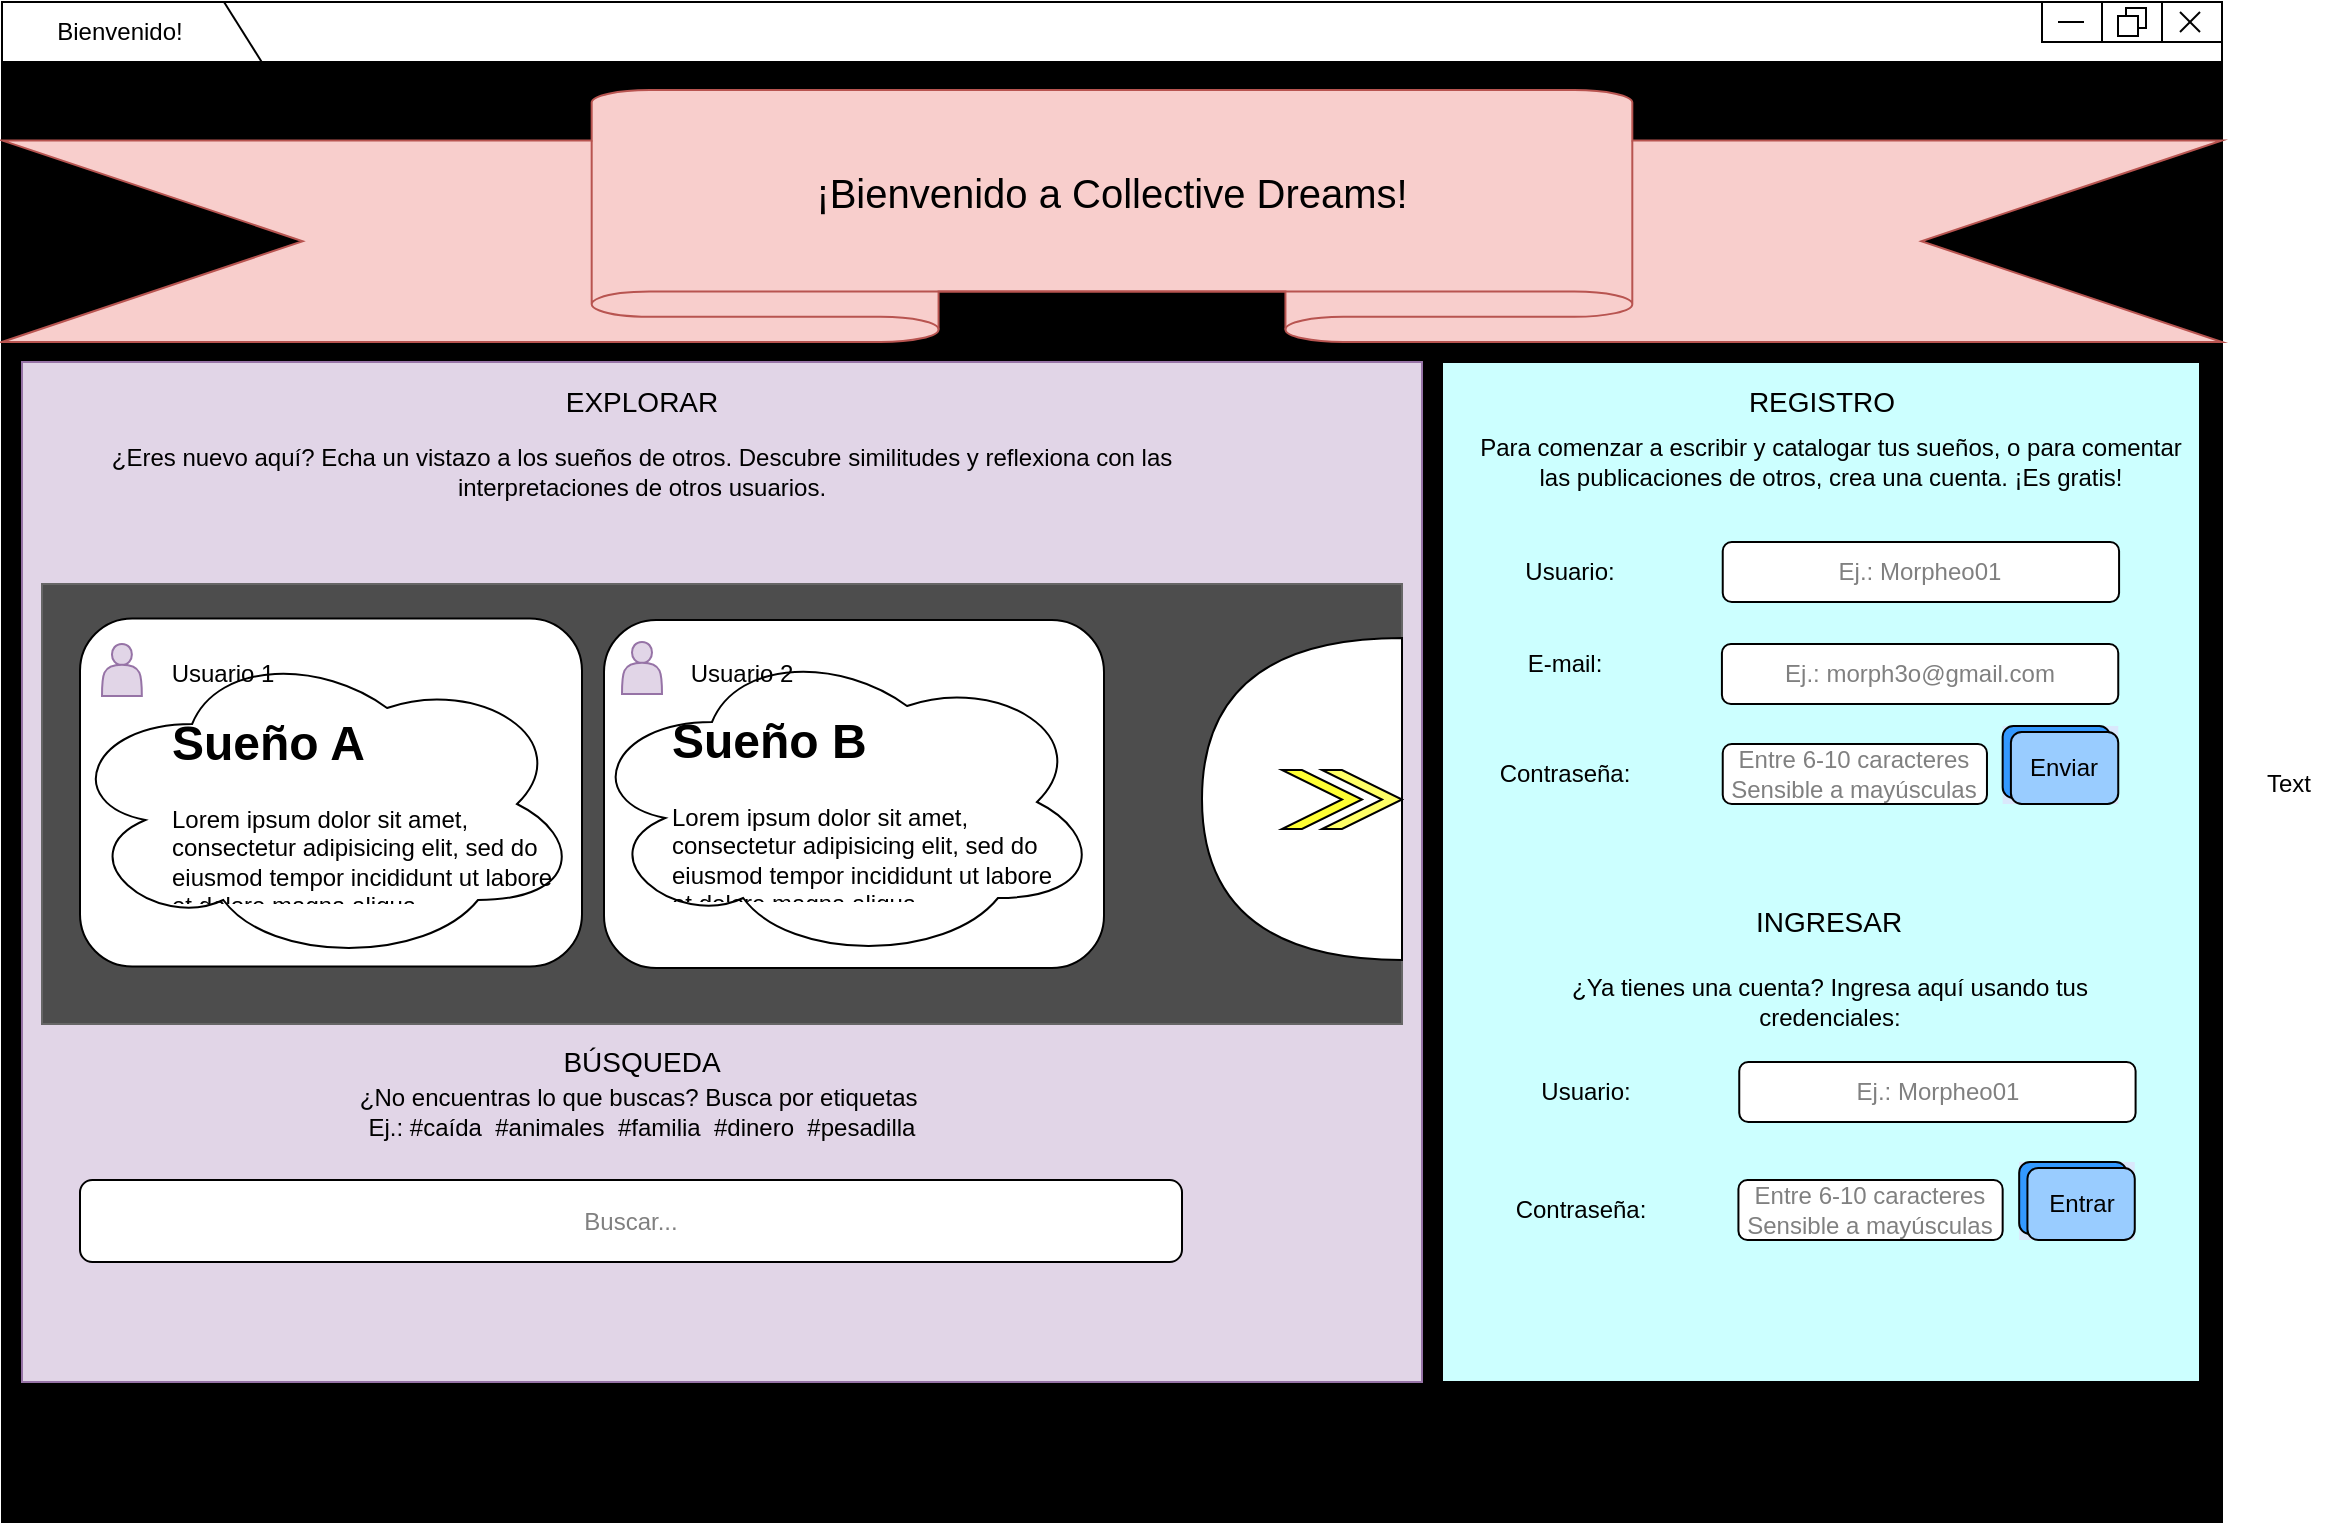 <mxfile version="13.0.7" type="device"><diagram id="i9iEBFIdnA5DWVPTskQb" name="Página-1"><mxGraphModel dx="1422" dy="846" grid="1" gridSize="10" guides="1" tooltips="1" connect="1" arrows="1" fold="1" page="1" pageScale="1" pageWidth="1169" pageHeight="827" math="0" shadow="0"><root><mxCell id="0"/><mxCell id="1" parent="0"/><mxCell id="NNlwYSN1FgbP666BztTn-2" value="" style="rounded=0;whiteSpace=wrap;html=1;container=1;" vertex="1" parent="1"><mxGeometry x="40" y="40" width="1110" height="760" as="geometry"/></mxCell><mxCell id="NNlwYSN1FgbP666BztTn-3" value="" style="rounded=0;whiteSpace=wrap;html=1;fillColor=#000000;" vertex="1" parent="1"><mxGeometry x="40" y="70" width="1110" height="730" as="geometry"/></mxCell><mxCell id="NNlwYSN1FgbP666BztTn-28" value="" style="rounded=0;whiteSpace=wrap;html=1;fillColor=#e1d5e7;strokeColor=#9673a6;" vertex="1" parent="1"><mxGeometry x="50" y="220" width="700" height="510" as="geometry"/></mxCell><mxCell id="NNlwYSN1FgbP666BztTn-97" value="" style="rounded=0;whiteSpace=wrap;html=1;fillColor=#4D4D4D;strokeColor=#666666;fontColor=#333333;" vertex="1" parent="1"><mxGeometry x="60" y="331" width="680" height="220" as="geometry"/></mxCell><mxCell id="NNlwYSN1FgbP666BztTn-82" value="Text" style="text;html=1;align=center;verticalAlign=middle;resizable=0;points=[];autosize=1;" vertex="1" parent="1"><mxGeometry x="1163" y="421" width="40" height="20" as="geometry"/></mxCell><mxCell id="NNlwYSN1FgbP666BztTn-4" value="" style="endArrow=none;html=1;exitX=0.117;exitY=0;exitDx=0;exitDy=0;exitPerimeter=0;entryX=0.1;entryY=0;entryDx=0;entryDy=0;entryPerimeter=0;" edge="1" parent="1" source="NNlwYSN1FgbP666BztTn-3" target="NNlwYSN1FgbP666BztTn-2"><mxGeometry width="50" height="50" relative="1" as="geometry"><mxPoint x="600" y="470" as="sourcePoint"/><mxPoint x="650" y="420" as="targetPoint"/></mxGeometry></mxCell><mxCell id="NNlwYSN1FgbP666BztTn-5" value="Bienvenido!" style="text;html=1;strokeColor=none;fillColor=none;align=center;verticalAlign=middle;whiteSpace=wrap;rounded=0;" vertex="1" parent="1"><mxGeometry x="79" y="45" width="40" height="20" as="geometry"/></mxCell><mxCell id="NNlwYSN1FgbP666BztTn-6" value="" style="rounded=0;whiteSpace=wrap;html=1;" vertex="1" parent="1"><mxGeometry x="1120" y="40" width="30" height="20" as="geometry"/></mxCell><mxCell id="NNlwYSN1FgbP666BztTn-7" value="" style="rounded=0;whiteSpace=wrap;html=1;" vertex="1" parent="1"><mxGeometry x="1090" y="40" width="30" height="20" as="geometry"/></mxCell><mxCell id="NNlwYSN1FgbP666BztTn-8" value="" style="rounded=0;whiteSpace=wrap;html=1;" vertex="1" parent="1"><mxGeometry x="1060" y="40" width="30" height="20" as="geometry"/></mxCell><mxCell id="NNlwYSN1FgbP666BztTn-12" value="" style="group" vertex="1" connectable="0" parent="1"><mxGeometry x="886" y="120" width="14" height="14" as="geometry"/></mxCell><mxCell id="NNlwYSN1FgbP666BztTn-14" value="" style="group" vertex="1" connectable="0" parent="NNlwYSN1FgbP666BztTn-12"><mxGeometry x="212" y="-77" width="14" height="14" as="geometry"/></mxCell><mxCell id="NNlwYSN1FgbP666BztTn-11" value="" style="whiteSpace=wrap;html=1;aspect=fixed;" vertex="1" parent="NNlwYSN1FgbP666BztTn-14"><mxGeometry x="4" width="10" height="10" as="geometry"/></mxCell><mxCell id="NNlwYSN1FgbP666BztTn-9" value="" style="whiteSpace=wrap;html=1;aspect=fixed;" vertex="1" parent="NNlwYSN1FgbP666BztTn-14"><mxGeometry y="4" width="10" height="10" as="geometry"/></mxCell><mxCell id="NNlwYSN1FgbP666BztTn-17" value="" style="group" vertex="1" connectable="0" parent="1"><mxGeometry x="1129" y="45" width="10" height="10" as="geometry"/></mxCell><mxCell id="NNlwYSN1FgbP666BztTn-15" value="" style="endArrow=none;html=1;" edge="1" parent="NNlwYSN1FgbP666BztTn-17"><mxGeometry width="50" height="50" relative="1" as="geometry"><mxPoint y="10" as="sourcePoint"/><mxPoint x="10" as="targetPoint"/></mxGeometry></mxCell><mxCell id="NNlwYSN1FgbP666BztTn-20" value="" style="group;rotation=90;" vertex="1" connectable="0" parent="1"><mxGeometry x="1129" y="45" width="10" height="10" as="geometry"/></mxCell><mxCell id="NNlwYSN1FgbP666BztTn-21" value="" style="endArrow=none;html=1;" edge="1" parent="NNlwYSN1FgbP666BztTn-20"><mxGeometry width="50" height="50" relative="1" as="geometry"><mxPoint as="sourcePoint"/><mxPoint x="10" y="10" as="targetPoint"/></mxGeometry></mxCell><mxCell id="NNlwYSN1FgbP666BztTn-22" value="" style="endArrow=none;html=1;exitX=0.267;exitY=0.5;exitDx=0;exitDy=0;exitPerimeter=0;entryX=0.7;entryY=0.5;entryDx=0;entryDy=0;entryPerimeter=0;" edge="1" parent="1" source="NNlwYSN1FgbP666BztTn-8" target="NNlwYSN1FgbP666BztTn-8"><mxGeometry width="50" height="50" relative="1" as="geometry"><mxPoint x="920" y="190" as="sourcePoint"/><mxPoint x="970" y="140" as="targetPoint"/></mxGeometry></mxCell><mxCell id="NNlwYSN1FgbP666BztTn-24" value="" style="verticalLabelPosition=bottom;verticalAlign=top;html=1;shape=mxgraph.basic.banner;fillColor=#f8cecc;strokeColor=#b85450;" vertex="1" parent="1"><mxGeometry x="40" y="84" width="1110" height="126" as="geometry"/></mxCell><mxCell id="NNlwYSN1FgbP666BztTn-25" value="&lt;font style=&quot;font-size: 20px&quot;&gt;¡Bienvenido a Collective Dreams!&lt;/font&gt;" style="text;html=1;align=center;verticalAlign=middle;whiteSpace=wrap;rounded=0;" vertex="1" parent="1"><mxGeometry x="340" y="90" width="510" height="90" as="geometry"/></mxCell><mxCell id="NNlwYSN1FgbP666BztTn-31" value="&lt;font style=&quot;font-size: 14px&quot;&gt;EXPLORAR&lt;/font&gt;" style="text;html=1;strokeColor=none;fillColor=none;align=center;verticalAlign=middle;whiteSpace=wrap;rounded=0;" vertex="1" parent="1"><mxGeometry x="340" y="230" width="40" height="20" as="geometry"/></mxCell><mxCell id="NNlwYSN1FgbP666BztTn-36" value="&lt;font color=&quot;#808080&quot;&gt;Entre 6-10 caracteres&lt;br&gt;Sensible a mayúsculas&lt;br&gt;&lt;/font&gt;" style="rounded=1;whiteSpace=wrap;html=1;" vertex="1" parent="1"><mxGeometry x="849.5" y="411" width="160" height="30" as="geometry"/></mxCell><mxCell id="NNlwYSN1FgbP666BztTn-96" value="¿Eres nuevo aquí? Echa un vistazo a los sueños de otros. Descubre similitudes y reflexiona con las interpretaciones de otros usuarios." style="text;html=1;strokeColor=none;fillColor=none;align=center;verticalAlign=middle;whiteSpace=wrap;rounded=0;" vertex="1" parent="1"><mxGeometry x="70" y="260" width="580" height="30" as="geometry"/></mxCell><mxCell id="NNlwYSN1FgbP666BztTn-99" value="" style="rounded=1;whiteSpace=wrap;html=1;" vertex="1" parent="1"><mxGeometry x="79" y="348.25" width="251" height="174" as="geometry"/></mxCell><mxCell id="NNlwYSN1FgbP666BztTn-100" value="" style="rounded=1;whiteSpace=wrap;html=1;" vertex="1" parent="1"><mxGeometry x="341" y="349" width="250" height="174" as="geometry"/></mxCell><mxCell id="NNlwYSN1FgbP666BztTn-113" value="" style="group" vertex="1" connectable="0" parent="1"><mxGeometry x="350" y="360" width="240" height="160" as="geometry"/></mxCell><mxCell id="NNlwYSN1FgbP666BztTn-107" value="" style="group" vertex="1" connectable="0" parent="NNlwYSN1FgbP666BztTn-113"><mxGeometry width="240" height="160" as="geometry"/></mxCell><mxCell id="NNlwYSN1FgbP666BztTn-120" value="" style="ellipse;shape=cloud;whiteSpace=wrap;html=1;strokeColor=#000000;fillColor=none;" vertex="1" parent="NNlwYSN1FgbP666BztTn-107"><mxGeometry x="-20" width="260" height="160" as="geometry"/></mxCell><mxCell id="NNlwYSN1FgbP666BztTn-108" value="" style="shape=actor;whiteSpace=wrap;html=1;strokeColor=#9673a6;fillColor=#e1d5e7;" vertex="1" parent="NNlwYSN1FgbP666BztTn-107"><mxGeometry width="20" height="26" as="geometry"/></mxCell><mxCell id="NNlwYSN1FgbP666BztTn-109" value="&lt;h1&gt;Sueño B&lt;/h1&gt;&lt;p&gt;Lorem ipsum dolor sit amet, consectetur adipisicing elit, sed do eiusmod tempor incididunt ut labore et dolore magna aliqua.&lt;/p&gt;" style="text;html=1;strokeColor=none;fillColor=none;spacing=5;spacingTop=-20;whiteSpace=wrap;overflow=hidden;rounded=0;" vertex="1" parent="NNlwYSN1FgbP666BztTn-107"><mxGeometry x="20" y="30" width="200" height="100" as="geometry"/></mxCell><mxCell id="NNlwYSN1FgbP666BztTn-111" value="Usuario 2" style="text;html=1;strokeColor=none;fillColor=none;align=center;verticalAlign=middle;whiteSpace=wrap;rounded=0;" vertex="1" parent="NNlwYSN1FgbP666BztTn-113"><mxGeometry x="30" y="6" width="60" height="20" as="geometry"/></mxCell><mxCell id="NNlwYSN1FgbP666BztTn-114" value="" style="group" vertex="1" connectable="0" parent="1"><mxGeometry x="90" y="361" width="240" height="160" as="geometry"/></mxCell><mxCell id="NNlwYSN1FgbP666BztTn-106" value="" style="group" vertex="1" connectable="0" parent="NNlwYSN1FgbP666BztTn-114"><mxGeometry width="240" height="160" as="geometry"/></mxCell><mxCell id="NNlwYSN1FgbP666BztTn-119" value="" style="ellipse;shape=cloud;whiteSpace=wrap;html=1;strokeColor=#000000;fillColor=none;" vertex="1" parent="NNlwYSN1FgbP666BztTn-106"><mxGeometry x="-19.92" width="259.92" height="160" as="geometry"/></mxCell><mxCell id="NNlwYSN1FgbP666BztTn-104" value="" style="shape=actor;whiteSpace=wrap;html=1;strokeColor=#9673a6;fillColor=#e1d5e7;" vertex="1" parent="NNlwYSN1FgbP666BztTn-106"><mxGeometry width="19.917" height="26" as="geometry"/></mxCell><mxCell id="NNlwYSN1FgbP666BztTn-105" value="&lt;h1&gt;Sueño A&lt;/h1&gt;&lt;p&gt;Lorem ipsum dolor sit amet, consectetur adipisicing elit, sed do eiusmod tempor incididunt ut labore et dolore magna aliqua.&lt;/p&gt;" style="text;html=1;strokeColor=none;fillColor=none;spacing=5;spacingTop=-20;whiteSpace=wrap;overflow=hidden;rounded=0;" vertex="1" parent="NNlwYSN1FgbP666BztTn-106"><mxGeometry x="30" y="30" width="200.04" height="100" as="geometry"/></mxCell><mxCell id="NNlwYSN1FgbP666BztTn-110" value="Usuario 1" style="text;html=1;strokeColor=none;fillColor=none;align=center;verticalAlign=middle;whiteSpace=wrap;rounded=0;" vertex="1" parent="NNlwYSN1FgbP666BztTn-114"><mxGeometry x="29.875" y="5" width="60.746" height="20" as="geometry"/></mxCell><mxCell id="NNlwYSN1FgbP666BztTn-115" value="&lt;font style=&quot;font-size: 14px&quot;&gt;BÚSQUEDA&lt;/font&gt;" style="text;html=1;strokeColor=none;fillColor=none;align=center;verticalAlign=middle;whiteSpace=wrap;rounded=0;" vertex="1" parent="1"><mxGeometry x="340" y="560" width="40" height="20" as="geometry"/></mxCell><mxCell id="NNlwYSN1FgbP666BztTn-116" value="¿No encuentras lo que buscas? Busca por etiquetas&amp;nbsp;&lt;br&gt;Ej.: #caída&amp;nbsp; #animales&amp;nbsp; #familia&amp;nbsp; #dinero&amp;nbsp; #pesadilla" style="text;html=1;strokeColor=none;fillColor=none;align=center;verticalAlign=middle;whiteSpace=wrap;rounded=0;" vertex="1" parent="1"><mxGeometry x="60" y="580" width="600" height="30" as="geometry"/></mxCell><mxCell id="NNlwYSN1FgbP666BztTn-117" value="&lt;font color=&quot;#808080&quot;&gt;Buscar...&lt;/font&gt;" style="rounded=1;whiteSpace=wrap;html=1;" vertex="1" parent="1"><mxGeometry x="79" y="629" width="551" height="41" as="geometry"/></mxCell><mxCell id="NNlwYSN1FgbP666BztTn-122" value="" style="group" vertex="1" connectable="0" parent="1"><mxGeometry x="760" y="220" width="379" height="510" as="geometry"/></mxCell><mxCell id="NNlwYSN1FgbP666BztTn-29" value="" style="rounded=0;whiteSpace=wrap;html=1;fillColor=#CCFFFF;" vertex="1" parent="NNlwYSN1FgbP666BztTn-122"><mxGeometry width="379" height="510" as="geometry"/></mxCell><mxCell id="NNlwYSN1FgbP666BztTn-30" value="&lt;font style=&quot;font-size: 14px&quot;&gt;REGISTRO&lt;/font&gt;" style="text;html=1;strokeColor=none;fillColor=none;align=center;verticalAlign=middle;whiteSpace=wrap;rounded=0;" vertex="1" parent="NNlwYSN1FgbP666BztTn-122"><mxGeometry x="160.6" y="10" width="57.8" height="20" as="geometry"/></mxCell><mxCell id="NNlwYSN1FgbP666BztTn-32" value="Para comenzar a escribir y catalogar tus sueños, o para comentar las publicaciones de otros, crea una cuenta. ¡Es gratis!" style="text;html=1;strokeColor=none;fillColor=none;align=center;verticalAlign=middle;whiteSpace=wrap;rounded=0;" vertex="1" parent="NNlwYSN1FgbP666BztTn-122"><mxGeometry x="16.514" y="30" width="355.054" height="40" as="geometry"/></mxCell><mxCell id="NNlwYSN1FgbP666BztTn-35" value="&lt;font color=&quot;#808080&quot;&gt;Ej.: morph3o@gmail.com&lt;/font&gt;" style="rounded=1;whiteSpace=wrap;html=1;" vertex="1" parent="NNlwYSN1FgbP666BztTn-122"><mxGeometry x="139.958" y="141" width="198.17" height="30" as="geometry"/></mxCell><mxCell id="NNlwYSN1FgbP666BztTn-37" value="E-mail:" style="text;html=1;strokeColor=none;fillColor=none;align=center;verticalAlign=middle;whiteSpace=wrap;rounded=0;" vertex="1" parent="NNlwYSN1FgbP666BztTn-122"><mxGeometry x="40.873" y="141" width="41.285" height="20" as="geometry"/></mxCell><mxCell id="NNlwYSN1FgbP666BztTn-38" value="Contraseña:" style="text;html=1;strokeColor=none;fillColor=none;align=center;verticalAlign=middle;whiteSpace=wrap;rounded=0;" vertex="1" parent="NNlwYSN1FgbP666BztTn-122"><mxGeometry x="45.001" y="196" width="33.028" height="20" as="geometry"/></mxCell><mxCell id="NNlwYSN1FgbP666BztTn-41" value="" style="group;fillColor=#dae8fc;strokeColor=none;" vertex="1" connectable="0" parent="NNlwYSN1FgbP666BztTn-122"><mxGeometry x="280.328" y="182" width="57.8" height="39" as="geometry"/></mxCell><mxCell id="NNlwYSN1FgbP666BztTn-40" value="" style="rounded=1;whiteSpace=wrap;html=1;fillColor=#3399FF;" vertex="1" parent="NNlwYSN1FgbP666BztTn-41"><mxGeometry width="53.671" height="36" as="geometry"/></mxCell><mxCell id="NNlwYSN1FgbP666BztTn-39" value="Enviar" style="rounded=1;whiteSpace=wrap;html=1;fillColor=#99CCFF;" vertex="1" parent="NNlwYSN1FgbP666BztTn-41"><mxGeometry x="4.129" y="3" width="53.671" height="36" as="geometry"/></mxCell><mxCell id="NNlwYSN1FgbP666BztTn-85" value="&lt;font color=&quot;#808080&quot;&gt;Ej.: Morpheo01&lt;/font&gt;" style="rounded=1;whiteSpace=wrap;html=1;" vertex="1" parent="NNlwYSN1FgbP666BztTn-122"><mxGeometry x="140.37" y="90" width="198.17" height="30" as="geometry"/></mxCell><mxCell id="NNlwYSN1FgbP666BztTn-86" value="Usuario:" style="text;html=1;strokeColor=none;fillColor=none;align=center;verticalAlign=middle;whiteSpace=wrap;rounded=0;" vertex="1" parent="NNlwYSN1FgbP666BztTn-122"><mxGeometry x="45.001" y="95" width="37.57" height="20" as="geometry"/></mxCell><mxCell id="NNlwYSN1FgbP666BztTn-88" value="" style="group" vertex="1" connectable="0" parent="NNlwYSN1FgbP666BztTn-122"><mxGeometry x="28.9" y="270" width="330.283" height="65" as="geometry"/></mxCell><mxCell id="NNlwYSN1FgbP666BztTn-45" value="" style="group" vertex="1" connectable="0" parent="NNlwYSN1FgbP666BztTn-88"><mxGeometry width="330.283" height="65" as="geometry"/></mxCell><mxCell id="NNlwYSN1FgbP666BztTn-43" value="&lt;font style=&quot;font-size: 14px&quot;&gt;INGRESAR&lt;/font&gt;" style="text;html=1;strokeColor=none;fillColor=none;align=center;verticalAlign=middle;whiteSpace=wrap;rounded=0;" vertex="1" parent="NNlwYSN1FgbP666BztTn-45"><mxGeometry x="148.215" width="33.028" height="20" as="geometry"/></mxCell><mxCell id="NNlwYSN1FgbP666BztTn-44" value="¿Ya tienes una cuenta? Ingresa aquí usando tus credenciales:" style="text;html=1;strokeColor=none;fillColor=none;align=center;verticalAlign=middle;whiteSpace=wrap;rounded=0;" vertex="1" parent="NNlwYSN1FgbP666BztTn-45"><mxGeometry y="35" width="330.283" height="30" as="geometry"/></mxCell><mxCell id="NNlwYSN1FgbP666BztTn-89" value="&lt;span style=&quot;color: rgb(128 , 128 , 128)&quot;&gt;Entre 6-10 caracteres&lt;/span&gt;&lt;br style=&quot;color: rgb(128 , 128 , 128)&quot;&gt;&lt;span style=&quot;color: rgb(128 , 128 , 128)&quot;&gt;Sensible a mayúsculas&lt;/span&gt;" style="rounded=1;whiteSpace=wrap;html=1;" vertex="1" parent="NNlwYSN1FgbP666BztTn-122"><mxGeometry x="148.215" y="409" width="132.113" height="30" as="geometry"/></mxCell><mxCell id="NNlwYSN1FgbP666BztTn-90" value="Contraseña:" style="text;html=1;strokeColor=none;fillColor=none;align=center;verticalAlign=middle;whiteSpace=wrap;rounded=0;" vertex="1" parent="NNlwYSN1FgbP666BztTn-122"><mxGeometry x="53.258" y="414" width="33.028" height="20" as="geometry"/></mxCell><mxCell id="NNlwYSN1FgbP666BztTn-91" value="" style="group;fillColor=#dae8fc;strokeColor=none;" vertex="1" connectable="0" parent="NNlwYSN1FgbP666BztTn-122"><mxGeometry x="288.585" y="400" width="57.8" height="39" as="geometry"/></mxCell><mxCell id="NNlwYSN1FgbP666BztTn-92" value="" style="rounded=1;whiteSpace=wrap;html=1;fillColor=#3399FF;" vertex="1" parent="NNlwYSN1FgbP666BztTn-91"><mxGeometry width="53.671" height="36" as="geometry"/></mxCell><mxCell id="NNlwYSN1FgbP666BztTn-93" value="Entrar" style="rounded=1;whiteSpace=wrap;html=1;fillColor=#99CCFF;" vertex="1" parent="NNlwYSN1FgbP666BztTn-91"><mxGeometry x="4.129" y="3" width="53.671" height="36" as="geometry"/></mxCell><mxCell id="NNlwYSN1FgbP666BztTn-94" value="&lt;span style=&quot;color: rgb(128 , 128 , 128)&quot;&gt;Ej.: Morpheo01&lt;/span&gt;" style="rounded=1;whiteSpace=wrap;html=1;" vertex="1" parent="NNlwYSN1FgbP666BztTn-122"><mxGeometry x="148.627" y="350" width="198.17" height="30" as="geometry"/></mxCell><mxCell id="NNlwYSN1FgbP666BztTn-95" value="Usuario:" style="text;html=1;strokeColor=none;fillColor=none;align=center;verticalAlign=middle;whiteSpace=wrap;rounded=0;" vertex="1" parent="NNlwYSN1FgbP666BztTn-122"><mxGeometry x="53.258" y="355" width="37.57" height="20" as="geometry"/></mxCell><mxCell id="NNlwYSN1FgbP666BztTn-121" value="&lt;font color=&quot;#808080&quot;&gt;Entre 6-10 caracteres&lt;br&gt;Sensible a mayúsculas&lt;br&gt;&lt;/font&gt;" style="rounded=1;whiteSpace=wrap;html=1;" vertex="1" parent="NNlwYSN1FgbP666BztTn-122"><mxGeometry x="140.37" y="191" width="132.113" height="30" as="geometry"/></mxCell><mxCell id="NNlwYSN1FgbP666BztTn-127" value="" style="shape=or;whiteSpace=wrap;html=1;rotation=-180;" vertex="1" parent="1"><mxGeometry x="640" y="358" width="100" height="161" as="geometry"/></mxCell><mxCell id="NNlwYSN1FgbP666BztTn-124" value="" style="group" vertex="1" connectable="0" parent="1"><mxGeometry x="680" y="424" width="60" height="29.5" as="geometry"/></mxCell><mxCell id="NNlwYSN1FgbP666BztTn-128" value="" style="group" vertex="1" connectable="0" parent="NNlwYSN1FgbP666BztTn-124"><mxGeometry width="60" height="29.5" as="geometry"/></mxCell><mxCell id="NNlwYSN1FgbP666BztTn-102" value="" style="html=1;shadow=0;dashed=0;align=center;verticalAlign=middle;shape=mxgraph.arrows2.arrow;dy=0;dx=30;notch=30;fillColor=#FFFF66;" vertex="1" parent="NNlwYSN1FgbP666BztTn-128"><mxGeometry x="20" width="40" height="29.5" as="geometry"/></mxCell><mxCell id="NNlwYSN1FgbP666BztTn-103" value="" style="html=1;shadow=0;dashed=0;align=center;verticalAlign=middle;shape=mxgraph.arrows2.arrow;dy=0;dx=30;notch=30;fillColor=#FFFF33;" vertex="1" parent="NNlwYSN1FgbP666BztTn-128"><mxGeometry width="40" height="29.5" as="geometry"/></mxCell></root></mxGraphModel></diagram></mxfile>